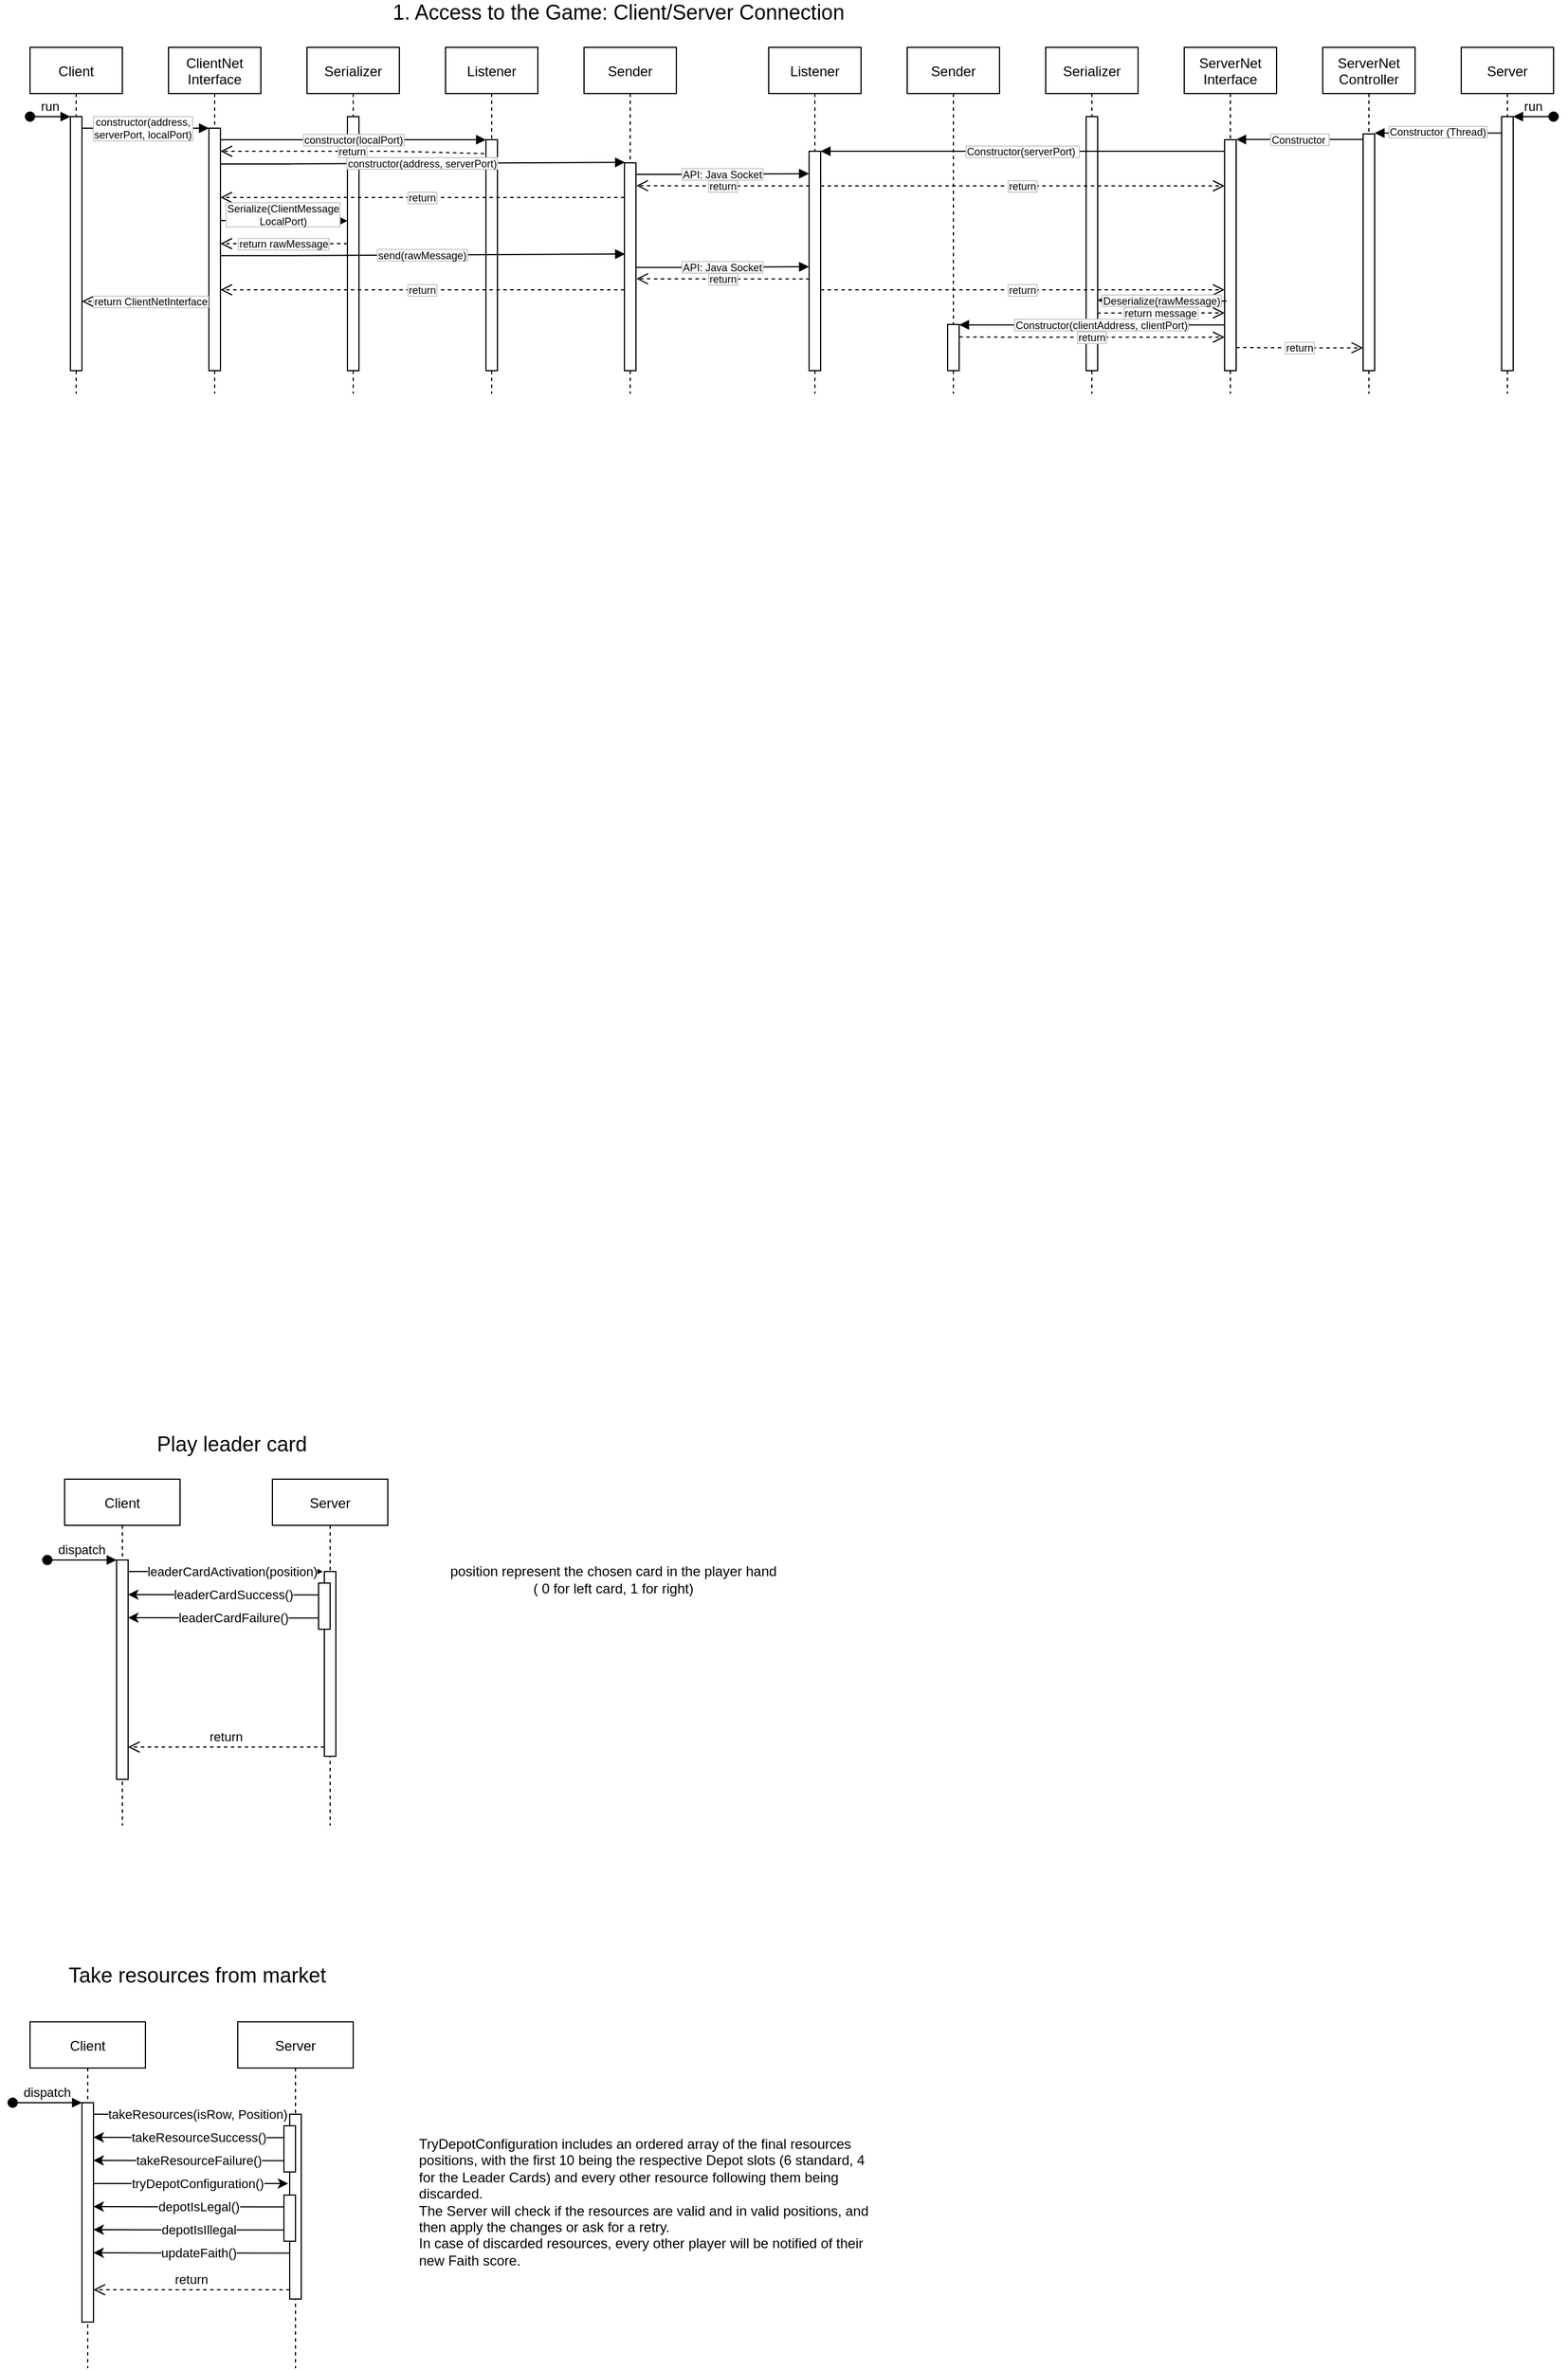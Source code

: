 <mxfile version="14.6.6" type="github">
  <diagram id="kgpKYQtTHZ0yAKxKKP6v" name="Page-1">
    <mxGraphModel dx="1402" dy="745" grid="1" gridSize="5" guides="1" tooltips="0" connect="1" arrows="0" fold="1" page="1" pageScale="1" pageWidth="1654" pageHeight="1169" background="none" math="0" shadow="0">
      <root>
        <mxCell id="0" />
        <mxCell id="1" parent="0" />
        <mxCell id="1gG3ntM72JU_8PpS5YJa-1" value="cv" style="endArrow=classic;html=1;fillColor=#FFFFFF;exitX=0;exitY=0.474;exitDx=0;exitDy=0;exitPerimeter=0;entryX=1.048;entryY=0.499;entryDx=0;entryDy=0;entryPerimeter=0;" edge="1" parent="1">
          <mxGeometry width="50" height="50" relative="1" as="geometry">
            <mxPoint x="294.52" y="1440.26" as="sourcePoint" />
            <mxPoint x="125.0" y="1440" as="targetPoint" />
          </mxGeometry>
        </mxCell>
        <mxCell id="1gG3ntM72JU_8PpS5YJa-2" value="leaderCardFailure()" style="edgeLabel;html=1;align=center;verticalAlign=middle;resizable=0;points=[];" vertex="1" connectable="0" parent="1gG3ntM72JU_8PpS5YJa-1">
          <mxGeometry x="0.276" y="1" relative="1" as="geometry">
            <mxPoint x="29.1" y="-1" as="offset" />
          </mxGeometry>
        </mxCell>
        <mxCell id="1gG3ntM72JU_8PpS5YJa-3" value="cv" style="endArrow=classic;html=1;fillColor=#FFFFFF;exitX=0;exitY=0.474;exitDx=0;exitDy=0;exitPerimeter=0;entryX=1.048;entryY=0.499;entryDx=0;entryDy=0;entryPerimeter=0;" edge="1" parent="1">
          <mxGeometry width="50" height="50" relative="1" as="geometry">
            <mxPoint x="294.52" y="1420.26" as="sourcePoint" />
            <mxPoint x="125.0" y="1420" as="targetPoint" />
          </mxGeometry>
        </mxCell>
        <mxCell id="1gG3ntM72JU_8PpS5YJa-4" value="leaderCardSuccess()" style="edgeLabel;html=1;align=center;verticalAlign=middle;resizable=0;points=[];" vertex="1" connectable="0" parent="1gG3ntM72JU_8PpS5YJa-3">
          <mxGeometry x="0.276" y="1" relative="1" as="geometry">
            <mxPoint x="29.1" y="-1" as="offset" />
          </mxGeometry>
        </mxCell>
        <mxCell id="1gG3ntM72JU_8PpS5YJa-12" value="Client" style="shape=umlLifeline;perimeter=lifelinePerimeter;container=1;collapsible=0;recursiveResize=0;shadow=0;strokeWidth=1;" vertex="1" parent="1">
          <mxGeometry x="70" y="1320" width="100" height="300" as="geometry" />
        </mxCell>
        <mxCell id="1gG3ntM72JU_8PpS5YJa-13" value="" style="points=[];perimeter=orthogonalPerimeter;shadow=0;strokeWidth=1;" vertex="1" parent="1gG3ntM72JU_8PpS5YJa-12">
          <mxGeometry x="45" y="70" width="10" height="190" as="geometry" />
        </mxCell>
        <mxCell id="1gG3ntM72JU_8PpS5YJa-14" value="dispatch" style="verticalAlign=bottom;startArrow=oval;endArrow=block;startSize=8;shadow=0;strokeWidth=1;" edge="1" parent="1gG3ntM72JU_8PpS5YJa-12" target="1gG3ntM72JU_8PpS5YJa-13">
          <mxGeometry relative="1" as="geometry">
            <mxPoint x="-15" y="70" as="sourcePoint" />
          </mxGeometry>
        </mxCell>
        <mxCell id="1gG3ntM72JU_8PpS5YJa-15" value="Server" style="shape=umlLifeline;perimeter=lifelinePerimeter;container=1;collapsible=0;recursiveResize=0;shadow=0;strokeWidth=1;" vertex="1" parent="1">
          <mxGeometry x="250" y="1320" width="100" height="300" as="geometry" />
        </mxCell>
        <mxCell id="1gG3ntM72JU_8PpS5YJa-16" value="" style="points=[];perimeter=orthogonalPerimeter;shadow=0;strokeWidth=1;" vertex="1" parent="1gG3ntM72JU_8PpS5YJa-15">
          <mxGeometry x="45" y="80" width="10" height="160" as="geometry" />
        </mxCell>
        <mxCell id="1gG3ntM72JU_8PpS5YJa-17" value="" style="points=[];perimeter=orthogonalPerimeter;shadow=0;strokeWidth=1;" vertex="1" parent="1gG3ntM72JU_8PpS5YJa-15">
          <mxGeometry x="40" y="90" width="10" height="40" as="geometry" />
        </mxCell>
        <mxCell id="1gG3ntM72JU_8PpS5YJa-18" value="return" style="verticalAlign=bottom;endArrow=open;dashed=1;endSize=8;exitX=0;exitY=0.95;shadow=0;strokeWidth=1;" edge="1" parent="1" source="1gG3ntM72JU_8PpS5YJa-16" target="1gG3ntM72JU_8PpS5YJa-13">
          <mxGeometry relative="1" as="geometry">
            <mxPoint x="225" y="1476" as="targetPoint" />
          </mxGeometry>
        </mxCell>
        <mxCell id="1gG3ntM72JU_8PpS5YJa-19" value="Client" style="shape=umlLifeline;perimeter=lifelinePerimeter;container=1;collapsible=0;recursiveResize=0;shadow=0;strokeWidth=1;" vertex="1" parent="1">
          <mxGeometry x="40" y="1790" width="100" height="300" as="geometry" />
        </mxCell>
        <mxCell id="1gG3ntM72JU_8PpS5YJa-20" value="" style="points=[];perimeter=orthogonalPerimeter;shadow=0;strokeWidth=1;" vertex="1" parent="1gG3ntM72JU_8PpS5YJa-19">
          <mxGeometry x="45" y="70" width="10" height="190" as="geometry" />
        </mxCell>
        <mxCell id="1gG3ntM72JU_8PpS5YJa-21" value="dispatch" style="verticalAlign=bottom;startArrow=oval;endArrow=block;startSize=8;shadow=0;strokeWidth=1;" edge="1" parent="1gG3ntM72JU_8PpS5YJa-19" target="1gG3ntM72JU_8PpS5YJa-20">
          <mxGeometry relative="1" as="geometry">
            <mxPoint x="-15" y="70" as="sourcePoint" />
          </mxGeometry>
        </mxCell>
        <mxCell id="1gG3ntM72JU_8PpS5YJa-22" value="Server" style="shape=umlLifeline;perimeter=lifelinePerimeter;container=1;collapsible=0;recursiveResize=0;shadow=0;strokeWidth=1;" vertex="1" parent="1">
          <mxGeometry x="220" y="1790" width="100" height="300" as="geometry" />
        </mxCell>
        <mxCell id="1gG3ntM72JU_8PpS5YJa-23" value="" style="points=[];perimeter=orthogonalPerimeter;shadow=0;strokeWidth=1;" vertex="1" parent="1gG3ntM72JU_8PpS5YJa-22">
          <mxGeometry x="45" y="80" width="10" height="160" as="geometry" />
        </mxCell>
        <mxCell id="1gG3ntM72JU_8PpS5YJa-24" value="return" style="verticalAlign=bottom;endArrow=open;dashed=1;endSize=8;exitX=0;exitY=0.95;shadow=0;strokeWidth=1;" edge="1" parent="1" source="1gG3ntM72JU_8PpS5YJa-23" target="1gG3ntM72JU_8PpS5YJa-20">
          <mxGeometry relative="1" as="geometry">
            <mxPoint x="195" y="1946" as="targetPoint" />
          </mxGeometry>
        </mxCell>
        <mxCell id="1gG3ntM72JU_8PpS5YJa-25" value="&lt;span style=&quot;font-size: 18px&quot;&gt;Take resources from market&lt;/span&gt;" style="text;html=1;strokeColor=none;fillColor=none;align=center;verticalAlign=middle;whiteSpace=wrap;" vertex="1" parent="1">
          <mxGeometry x="65" y="1740" width="240" height="20" as="geometry" />
        </mxCell>
        <mxCell id="1gG3ntM72JU_8PpS5YJa-26" value="&lt;span style=&quot;font-size: 18px&quot;&gt;Play leader card&lt;/span&gt;" style="text;html=1;strokeColor=none;fillColor=none;align=center;verticalAlign=middle;whiteSpace=wrap;" vertex="1" parent="1">
          <mxGeometry x="140" y="1280" width="150" height="20" as="geometry" />
        </mxCell>
        <mxCell id="1gG3ntM72JU_8PpS5YJa-27" value="Client" style="shape=umlLifeline;perimeter=lifelinePerimeter;container=1;collapsible=0;recursiveResize=0;shadow=0;strokeWidth=1;" vertex="1" parent="1">
          <mxGeometry x="40" y="80" width="80" height="300" as="geometry" />
        </mxCell>
        <mxCell id="1gG3ntM72JU_8PpS5YJa-28" value="" style="points=[];perimeter=orthogonalPerimeter;shadow=0;strokeWidth=1;" vertex="1" parent="1gG3ntM72JU_8PpS5YJa-27">
          <mxGeometry x="35" y="60" width="10" height="220" as="geometry" />
        </mxCell>
        <mxCell id="1gG3ntM72JU_8PpS5YJa-29" value="run" style="verticalAlign=bottom;startArrow=oval;endArrow=block;startSize=8;shadow=0;strokeWidth=1;" edge="1" parent="1gG3ntM72JU_8PpS5YJa-27" target="1gG3ntM72JU_8PpS5YJa-28">
          <mxGeometry relative="1" as="geometry">
            <mxPoint y="60" as="sourcePoint" />
          </mxGeometry>
        </mxCell>
        <mxCell id="1gG3ntM72JU_8PpS5YJa-37" value="&lt;span style=&quot;font-size: 18px&quot;&gt;1. Access to the Game: Client/Server Connection&lt;/span&gt;" style="text;html=1;strokeColor=none;fillColor=none;align=center;verticalAlign=middle;whiteSpace=wrap;" vertex="1" parent="1">
          <mxGeometry x="40" y="40" width="1020" height="20" as="geometry" />
        </mxCell>
        <mxCell id="1gG3ntM72JU_8PpS5YJa-46" value="&lt;p&gt;TryDepotConfiguration includes an ordered array of the final resources positions, with the first 10 being the respective Depot slots (6 standard, 4 for the Leader Cards) and every other resource following them being discarded.&lt;br&gt;The Server will check if the resources are valid and in valid positions, and then apply the changes or ask for a retry.&lt;br&gt;In case of discarded resources, every other player will be notified of their new Faith score.&lt;/p&gt;" style="text;whiteSpace=wrap;html=1;" vertex="1" parent="1">
          <mxGeometry x="375" y="1870" width="400" height="150" as="geometry" />
        </mxCell>
        <mxCell id="1gG3ntM72JU_8PpS5YJa-66" value="" style="endArrow=classic;html=1;fillColor=#FFFFFF;entryX=-0.135;entryY=0.211;entryDx=0;entryDy=0;entryPerimeter=0;" edge="1" parent="1">
          <mxGeometry width="50" height="50" relative="1" as="geometry">
            <mxPoint x="125" y="1400" as="sourcePoint" />
            <mxPoint x="293.65" y="1400" as="targetPoint" />
          </mxGeometry>
        </mxCell>
        <mxCell id="1gG3ntM72JU_8PpS5YJa-67" value="leaderCardActivation(position)" style="edgeLabel;html=1;align=center;verticalAlign=middle;resizable=0;points=[];" vertex="1" connectable="0" parent="1gG3ntM72JU_8PpS5YJa-66">
          <mxGeometry x="-0.366" y="2" relative="1" as="geometry">
            <mxPoint x="36.48" y="2" as="offset" />
          </mxGeometry>
        </mxCell>
        <mxCell id="1gG3ntM72JU_8PpS5YJa-68" value="cv" style="endArrow=classic;html=1;fillColor=#FFFFFF;exitX=0;exitY=0.474;exitDx=0;exitDy=0;exitPerimeter=0;entryX=1.048;entryY=0.499;entryDx=0;entryDy=0;entryPerimeter=0;" edge="1" parent="1">
          <mxGeometry width="50" height="50" relative="1" as="geometry">
            <mxPoint x="264.52" y="1910.26" as="sourcePoint" />
            <mxPoint x="95.0" y="1910" as="targetPoint" />
          </mxGeometry>
        </mxCell>
        <mxCell id="1gG3ntM72JU_8PpS5YJa-69" value="takeResourceFailure()" style="edgeLabel;html=1;align=center;verticalAlign=middle;resizable=0;points=[];" vertex="1" connectable="0" parent="1gG3ntM72JU_8PpS5YJa-68">
          <mxGeometry x="0.276" y="1" relative="1" as="geometry">
            <mxPoint x="29.1" y="-1" as="offset" />
          </mxGeometry>
        </mxCell>
        <mxCell id="1gG3ntM72JU_8PpS5YJa-70" value="cv" style="endArrow=classic;html=1;fillColor=#FFFFFF;exitX=0;exitY=0.474;exitDx=0;exitDy=0;exitPerimeter=0;entryX=1.048;entryY=0.499;entryDx=0;entryDy=0;entryPerimeter=0;" edge="1" parent="1">
          <mxGeometry width="50" height="50" relative="1" as="geometry">
            <mxPoint x="264.52" y="1890.26" as="sourcePoint" />
            <mxPoint x="95.0" y="1890" as="targetPoint" />
          </mxGeometry>
        </mxCell>
        <mxCell id="1gG3ntM72JU_8PpS5YJa-71" value="takeResourceSuccess()" style="edgeLabel;html=1;align=center;verticalAlign=middle;resizable=0;points=[];" vertex="1" connectable="0" parent="1gG3ntM72JU_8PpS5YJa-70">
          <mxGeometry x="0.276" y="1" relative="1" as="geometry">
            <mxPoint x="29.1" y="-1" as="offset" />
          </mxGeometry>
        </mxCell>
        <mxCell id="1gG3ntM72JU_8PpS5YJa-72" value="" style="points=[];perimeter=orthogonalPerimeter;shadow=0;strokeWidth=1;" vertex="1" parent="1">
          <mxGeometry x="260" y="1880" width="10" height="40" as="geometry" />
        </mxCell>
        <mxCell id="1gG3ntM72JU_8PpS5YJa-73" value="" style="endArrow=classic;html=1;fillColor=#FFFFFF;entryX=-0.135;entryY=0.211;entryDx=0;entryDy=0;entryPerimeter=0;" edge="1" parent="1">
          <mxGeometry width="50" height="50" relative="1" as="geometry">
            <mxPoint x="95" y="1870" as="sourcePoint" />
            <mxPoint x="263.65" y="1870" as="targetPoint" />
          </mxGeometry>
        </mxCell>
        <mxCell id="1gG3ntM72JU_8PpS5YJa-74" value="takeResources(isRow, Position)" style="edgeLabel;html=1;align=center;verticalAlign=middle;resizable=0;points=[];" vertex="1" connectable="0" parent="1gG3ntM72JU_8PpS5YJa-73">
          <mxGeometry x="-0.366" y="2" relative="1" as="geometry">
            <mxPoint x="36.48" y="2" as="offset" />
          </mxGeometry>
        </mxCell>
        <mxCell id="1gG3ntM72JU_8PpS5YJa-75" value="cv" style="endArrow=classic;html=1;fillColor=#FFFFFF;exitX=0;exitY=0.474;exitDx=0;exitDy=0;exitPerimeter=0;entryX=1.048;entryY=0.499;entryDx=0;entryDy=0;entryPerimeter=0;" edge="1" parent="1">
          <mxGeometry width="50" height="50" relative="1" as="geometry">
            <mxPoint x="264.52" y="1970.26" as="sourcePoint" />
            <mxPoint x="95.0" y="1970" as="targetPoint" />
          </mxGeometry>
        </mxCell>
        <mxCell id="1gG3ntM72JU_8PpS5YJa-76" value="depotIsIllegal" style="edgeLabel;html=1;align=center;verticalAlign=middle;resizable=0;points=[];" vertex="1" connectable="0" parent="1gG3ntM72JU_8PpS5YJa-75">
          <mxGeometry x="0.276" y="1" relative="1" as="geometry">
            <mxPoint x="29.1" y="-1" as="offset" />
          </mxGeometry>
        </mxCell>
        <mxCell id="1gG3ntM72JU_8PpS5YJa-77" value="cv" style="endArrow=classic;html=1;fillColor=#FFFFFF;exitX=0;exitY=0.474;exitDx=0;exitDy=0;exitPerimeter=0;entryX=1.048;entryY=0.499;entryDx=0;entryDy=0;entryPerimeter=0;" edge="1" parent="1">
          <mxGeometry width="50" height="50" relative="1" as="geometry">
            <mxPoint x="264.52" y="1950.26" as="sourcePoint" />
            <mxPoint x="95.0" y="1950" as="targetPoint" />
          </mxGeometry>
        </mxCell>
        <mxCell id="1gG3ntM72JU_8PpS5YJa-78" value="depotIsLegal()" style="edgeLabel;html=1;align=center;verticalAlign=middle;resizable=0;points=[];" vertex="1" connectable="0" parent="1gG3ntM72JU_8PpS5YJa-77">
          <mxGeometry x="0.276" y="1" relative="1" as="geometry">
            <mxPoint x="29.1" y="-1" as="offset" />
          </mxGeometry>
        </mxCell>
        <mxCell id="1gG3ntM72JU_8PpS5YJa-79" value="" style="points=[];perimeter=orthogonalPerimeter;shadow=0;strokeWidth=1;" vertex="1" parent="1">
          <mxGeometry x="260" y="1940" width="10" height="40" as="geometry" />
        </mxCell>
        <mxCell id="1gG3ntM72JU_8PpS5YJa-80" value="" style="endArrow=classic;html=1;fillColor=#FFFFFF;entryX=-0.135;entryY=0.211;entryDx=0;entryDy=0;entryPerimeter=0;" edge="1" parent="1">
          <mxGeometry width="50" height="50" relative="1" as="geometry">
            <mxPoint x="95" y="1930" as="sourcePoint" />
            <mxPoint x="263.65" y="1930" as="targetPoint" />
          </mxGeometry>
        </mxCell>
        <mxCell id="1gG3ntM72JU_8PpS5YJa-81" value="tryDepotConfiguration()" style="edgeLabel;html=1;align=center;verticalAlign=middle;resizable=0;points=[];" vertex="1" connectable="0" parent="1gG3ntM72JU_8PpS5YJa-80">
          <mxGeometry x="-0.366" y="2" relative="1" as="geometry">
            <mxPoint x="36.48" y="2" as="offset" />
          </mxGeometry>
        </mxCell>
        <mxCell id="1gG3ntM72JU_8PpS5YJa-82" value="cv" style="endArrow=classic;html=1;fillColor=#FFFFFF;exitX=0;exitY=0.474;exitDx=0;exitDy=0;exitPerimeter=0;entryX=1.048;entryY=0.499;entryDx=0;entryDy=0;entryPerimeter=0;" edge="1" parent="1">
          <mxGeometry width="50" height="50" relative="1" as="geometry">
            <mxPoint x="264.52" y="1990.26" as="sourcePoint" />
            <mxPoint x="95.0" y="1990" as="targetPoint" />
          </mxGeometry>
        </mxCell>
        <mxCell id="1gG3ntM72JU_8PpS5YJa-83" value="updateFaith()" style="edgeLabel;html=1;align=center;verticalAlign=middle;resizable=0;points=[];" vertex="1" connectable="0" parent="1gG3ntM72JU_8PpS5YJa-82">
          <mxGeometry x="0.276" y="1" relative="1" as="geometry">
            <mxPoint x="29.1" y="-1" as="offset" />
          </mxGeometry>
        </mxCell>
        <mxCell id="1gG3ntM72JU_8PpS5YJa-84" value="position represent the chosen card in the player hand&lt;br&gt;( 0 for left card, 1 for right)" style="text;html=1;align=center;verticalAlign=left;resizable=0;points=[];autosize=1;strokeColor=none;" vertex="1" parent="1">
          <mxGeometry x="395" y="1385" width="300" height="30" as="geometry" />
        </mxCell>
        <mxCell id="1gG3ntM72JU_8PpS5YJa-85" value="ClientNet&#xa;Interface" style="shape=umlLifeline;perimeter=lifelinePerimeter;container=1;collapsible=0;recursiveResize=0;shadow=0;strokeWidth=1;" vertex="1" parent="1">
          <mxGeometry x="160" y="80" width="80" height="300" as="geometry" />
        </mxCell>
        <mxCell id="1gG3ntM72JU_8PpS5YJa-86" value="" style="points=[];perimeter=orthogonalPerimeter;shadow=0;strokeWidth=1;" vertex="1" parent="1gG3ntM72JU_8PpS5YJa-85">
          <mxGeometry x="35" y="70" width="10" height="210" as="geometry" />
        </mxCell>
        <mxCell id="1gG3ntM72JU_8PpS5YJa-88" value="constructor(address, &#xa;serverPort, localPort)" style="verticalAlign=middle;endArrow=block;shadow=0;strokeWidth=1;labelBorderColor=#CCCCCC;fontSize=9;" edge="1" parent="1" source="1gG3ntM72JU_8PpS5YJa-28">
          <mxGeometry x="-0.039" relative="1" as="geometry">
            <mxPoint x="130" y="230" as="sourcePoint" />
            <mxPoint x="195" y="150" as="targetPoint" />
            <Array as="points">
              <mxPoint x="140" y="150" />
            </Array>
            <mxPoint as="offset" />
          </mxGeometry>
        </mxCell>
        <mxCell id="1gG3ntM72JU_8PpS5YJa-90" value="Serializer" style="shape=umlLifeline;perimeter=lifelinePerimeter;container=1;collapsible=0;recursiveResize=0;shadow=0;strokeWidth=1;" vertex="1" parent="1">
          <mxGeometry x="280" y="80" width="80" height="300" as="geometry" />
        </mxCell>
        <mxCell id="1gG3ntM72JU_8PpS5YJa-91" value="" style="points=[];perimeter=orthogonalPerimeter;shadow=0;strokeWidth=1;" vertex="1" parent="1gG3ntM72JU_8PpS5YJa-90">
          <mxGeometry x="35" y="60" width="10" height="220" as="geometry" />
        </mxCell>
        <mxCell id="1gG3ntM72JU_8PpS5YJa-92" value="Listener" style="shape=umlLifeline;perimeter=lifelinePerimeter;container=1;collapsible=0;recursiveResize=0;shadow=0;strokeWidth=1;" vertex="1" parent="1">
          <mxGeometry x="400" y="80" width="80" height="300" as="geometry" />
        </mxCell>
        <mxCell id="1gG3ntM72JU_8PpS5YJa-93" value="" style="points=[];perimeter=orthogonalPerimeter;shadow=0;strokeWidth=1;" vertex="1" parent="1gG3ntM72JU_8PpS5YJa-92">
          <mxGeometry x="35" y="80" width="10" height="200" as="geometry" />
        </mxCell>
        <mxCell id="1gG3ntM72JU_8PpS5YJa-94" value="Sender" style="shape=umlLifeline;perimeter=lifelinePerimeter;container=1;collapsible=0;recursiveResize=0;shadow=0;strokeWidth=1;" vertex="1" parent="1">
          <mxGeometry x="520" y="80" width="80" height="300" as="geometry" />
        </mxCell>
        <mxCell id="1gG3ntM72JU_8PpS5YJa-95" value="" style="points=[];perimeter=orthogonalPerimeter;shadow=0;strokeWidth=1;" vertex="1" parent="1gG3ntM72JU_8PpS5YJa-94">
          <mxGeometry x="35" y="100" width="10" height="180" as="geometry" />
        </mxCell>
        <mxCell id="1gG3ntM72JU_8PpS5YJa-96" value="Listener" style="shape=umlLifeline;perimeter=lifelinePerimeter;container=1;collapsible=0;recursiveResize=0;shadow=0;strokeWidth=1;" vertex="1" parent="1">
          <mxGeometry x="680" y="80" width="80" height="300" as="geometry" />
        </mxCell>
        <mxCell id="1gG3ntM72JU_8PpS5YJa-97" value="" style="points=[];perimeter=orthogonalPerimeter;shadow=0;strokeWidth=1;" vertex="1" parent="1gG3ntM72JU_8PpS5YJa-96">
          <mxGeometry x="35" y="90" width="10" height="190" as="geometry" />
        </mxCell>
        <mxCell id="1gG3ntM72JU_8PpS5YJa-98" value="Sender" style="shape=umlLifeline;perimeter=lifelinePerimeter;container=1;collapsible=0;recursiveResize=0;shadow=0;strokeWidth=1;" vertex="1" parent="1">
          <mxGeometry x="800" y="80" width="80" height="300" as="geometry" />
        </mxCell>
        <mxCell id="1gG3ntM72JU_8PpS5YJa-99" value="" style="points=[];perimeter=orthogonalPerimeter;shadow=0;strokeWidth=1;" vertex="1" parent="1gG3ntM72JU_8PpS5YJa-98">
          <mxGeometry x="35" y="240" width="10" height="40" as="geometry" />
        </mxCell>
        <mxCell id="1gG3ntM72JU_8PpS5YJa-100" value="Serializer" style="shape=umlLifeline;perimeter=lifelinePerimeter;container=1;collapsible=0;recursiveResize=0;shadow=0;strokeWidth=1;" vertex="1" parent="1">
          <mxGeometry x="920" y="80" width="80" height="300" as="geometry" />
        </mxCell>
        <mxCell id="1gG3ntM72JU_8PpS5YJa-101" value="" style="points=[];perimeter=orthogonalPerimeter;shadow=0;strokeWidth=1;" vertex="1" parent="1gG3ntM72JU_8PpS5YJa-100">
          <mxGeometry x="35" y="60" width="10" height="220" as="geometry" />
        </mxCell>
        <mxCell id="1gG3ntM72JU_8PpS5YJa-102" value="ServerNet&#xa;Interface" style="shape=umlLifeline;perimeter=lifelinePerimeter;container=1;collapsible=0;recursiveResize=0;shadow=0;strokeWidth=1;labelBackgroundColor=#ffffff;" vertex="1" parent="1">
          <mxGeometry x="1040" y="80" width="80" height="300" as="geometry" />
        </mxCell>
        <mxCell id="1gG3ntM72JU_8PpS5YJa-103" value="" style="points=[];perimeter=orthogonalPerimeter;shadow=0;strokeWidth=1;labelBackgroundColor=#ffffff;labelBorderColor=none;rounded=0;glass=0;fillColor=#FFFFFF;" vertex="1" parent="1gG3ntM72JU_8PpS5YJa-102">
          <mxGeometry x="35" y="80" width="10" height="200" as="geometry" />
        </mxCell>
        <mxCell id="1gG3ntM72JU_8PpS5YJa-104" value="ServerNet&#xa;Controller" style="shape=umlLifeline;perimeter=lifelinePerimeter;container=1;collapsible=0;recursiveResize=0;shadow=0;strokeWidth=1;" vertex="1" parent="1">
          <mxGeometry x="1160" y="80" width="80" height="300" as="geometry" />
        </mxCell>
        <mxCell id="1gG3ntM72JU_8PpS5YJa-105" value="" style="points=[];perimeter=orthogonalPerimeter;shadow=0;strokeWidth=1;" vertex="1" parent="1gG3ntM72JU_8PpS5YJa-104">
          <mxGeometry x="35" y="75" width="10" height="205" as="geometry" />
        </mxCell>
        <mxCell id="1gG3ntM72JU_8PpS5YJa-106" value="Server" style="shape=umlLifeline;perimeter=lifelinePerimeter;container=1;collapsible=0;recursiveResize=0;shadow=0;strokeWidth=1;" vertex="1" parent="1">
          <mxGeometry x="1280" y="80" width="80" height="300" as="geometry" />
        </mxCell>
        <mxCell id="1gG3ntM72JU_8PpS5YJa-107" value="" style="points=[];perimeter=orthogonalPerimeter;shadow=0;strokeWidth=1;" vertex="1" parent="1gG3ntM72JU_8PpS5YJa-106">
          <mxGeometry x="35" y="60" width="10" height="220" as="geometry" />
        </mxCell>
        <mxCell id="1gG3ntM72JU_8PpS5YJa-109" value="constructor(localPort)" style="verticalAlign=middle;endArrow=block;shadow=0;strokeWidth=1;labelBorderColor=#CCCCCC;fontSize=9;" edge="1" parent="1">
          <mxGeometry relative="1" as="geometry">
            <mxPoint x="205.5" y="160" as="sourcePoint" />
            <mxPoint x="435" y="160" as="targetPoint" />
            <Array as="points">
              <mxPoint x="261" y="160" />
            </Array>
          </mxGeometry>
        </mxCell>
        <mxCell id="1gG3ntM72JU_8PpS5YJa-111" value="return" style="verticalAlign=middle;endArrow=open;dashed=1;endSize=8;shadow=0;strokeWidth=1;sketch=0;align=center;labelBorderColor=#CCCCCC;fontSize=9;exitX=-0.16;exitY=0.06;exitDx=0;exitDy=0;exitPerimeter=0;" edge="1" parent="1" source="1gG3ntM72JU_8PpS5YJa-93">
          <mxGeometry x="0.0" relative="1" as="geometry">
            <mxPoint x="205.05" y="170" as="targetPoint" />
            <mxPoint x="415" y="170" as="sourcePoint" />
            <Array as="points">
              <mxPoint x="354.95" y="170" />
              <mxPoint x="264.95" y="170" />
            </Array>
            <mxPoint as="offset" />
          </mxGeometry>
        </mxCell>
        <mxCell id="1gG3ntM72JU_8PpS5YJa-112" value="constructor(address, serverPort)" style="verticalAlign=middle;endArrow=block;shadow=0;strokeWidth=1;labelBorderColor=#CCCCCC;fontSize=9;entryX=0.048;entryY=0.243;entryDx=0;entryDy=0;entryPerimeter=0;" edge="1" parent="1">
          <mxGeometry relative="1" as="geometry">
            <mxPoint x="205" y="181" as="sourcePoint" />
            <mxPoint x="555.48" y="179.6" as="targetPoint" />
            <Array as="points">
              <mxPoint x="253.5" y="181" />
            </Array>
          </mxGeometry>
        </mxCell>
        <mxCell id="1gG3ntM72JU_8PpS5YJa-113" value="API: Java Socket" style="verticalAlign=middle;endArrow=block;shadow=0;strokeWidth=1;labelBorderColor=#CCCCCC;fontSize=9;entryX=-0.014;entryY=0.302;entryDx=0;entryDy=0;entryPerimeter=0;" edge="1" parent="1">
          <mxGeometry relative="1" as="geometry">
            <mxPoint x="565" y="190" as="sourcePoint" />
            <mxPoint x="714.86" y="189.4" as="targetPoint" />
            <Array as="points">
              <mxPoint x="613.5" y="190" />
            </Array>
          </mxGeometry>
        </mxCell>
        <mxCell id="1gG3ntM72JU_8PpS5YJa-114" value="return" style="verticalAlign=middle;endArrow=open;dashed=1;endSize=8;shadow=0;strokeWidth=1;sketch=0;align=center;labelBorderColor=#CCCCCC;fontSize=9;exitX=0.053;exitY=0.2;exitDx=0;exitDy=0;exitPerimeter=0;entryX=1.04;entryY=0.349;entryDx=0;entryDy=0;entryPerimeter=0;" edge="1" parent="1">
          <mxGeometry x="0.0" relative="1" as="geometry">
            <mxPoint x="565.4" y="199.8" as="targetPoint" />
            <mxPoint x="715.48" y="200" as="sourcePoint" />
            <Array as="points">
              <mxPoint x="634.9" y="200" />
            </Array>
            <mxPoint as="offset" />
          </mxGeometry>
        </mxCell>
        <mxCell id="1gG3ntM72JU_8PpS5YJa-115" value="return" style="verticalAlign=middle;endArrow=open;dashed=1;endSize=8;shadow=0;strokeWidth=1;sketch=0;align=center;labelBorderColor=#CCCCCC;fontSize=9;" edge="1" parent="1" target="1gG3ntM72JU_8PpS5YJa-103">
          <mxGeometry x="0.0" relative="1" as="geometry">
            <mxPoint x="1050" y="200" as="targetPoint" />
            <mxPoint x="725" y="200" as="sourcePoint" />
            <Array as="points">
              <mxPoint x="780" y="200" />
            </Array>
            <mxPoint as="offset" />
          </mxGeometry>
        </mxCell>
        <mxCell id="1gG3ntM72JU_8PpS5YJa-116" value="run" style="verticalAlign=bottom;startArrow=oval;endArrow=block;startSize=8;shadow=0;strokeWidth=1;" edge="1" parent="1" target="1gG3ntM72JU_8PpS5YJa-107">
          <mxGeometry relative="1" as="geometry">
            <mxPoint x="1360" y="140" as="sourcePoint" />
            <mxPoint x="1360" y="140" as="targetPoint" />
          </mxGeometry>
        </mxCell>
        <mxCell id="1gG3ntM72JU_8PpS5YJa-118" value="Constructor (Thread)" style="verticalAlign=middle;endArrow=block;shadow=0;strokeWidth=1;labelBorderColor=#CCCCCC;fontSize=9;exitX=-0.014;exitY=0.812;exitDx=0;exitDy=0;exitPerimeter=0;" edge="1" parent="1">
          <mxGeometry x="-0.002" y="-1" relative="1" as="geometry">
            <mxPoint x="1314.86" y="154.24" as="sourcePoint" />
            <mxPoint x="1205" y="154.24" as="targetPoint" />
            <Array as="points" />
            <mxPoint as="offset" />
          </mxGeometry>
        </mxCell>
        <mxCell id="1gG3ntM72JU_8PpS5YJa-119" value="Constructor " style="verticalAlign=middle;endArrow=block;shadow=0;strokeWidth=1;labelBorderColor=#CCCCCC;fontSize=9;exitX=-0.162;exitY=0.154;exitDx=0;exitDy=0;exitPerimeter=0;" edge="1" parent="1">
          <mxGeometry relative="1" as="geometry">
            <mxPoint x="1195.38" y="159.8" as="sourcePoint" />
            <mxPoint x="1085" y="159.8" as="targetPoint" />
            <Array as="points" />
          </mxGeometry>
        </mxCell>
        <mxCell id="1gG3ntM72JU_8PpS5YJa-120" value="Constructor(serverPort) " style="verticalAlign=middle;endArrow=block;shadow=0;strokeWidth=1;labelBorderColor=#CCCCCC;fontSize=9;" edge="1" parent="1" source="1gG3ntM72JU_8PpS5YJa-103">
          <mxGeometry relative="1" as="geometry">
            <mxPoint x="1070" y="169" as="sourcePoint" />
            <mxPoint x="725" y="170" as="targetPoint" />
            <Array as="points" />
          </mxGeometry>
        </mxCell>
        <mxCell id="1gG3ntM72JU_8PpS5YJa-121" value="return" style="verticalAlign=middle;endArrow=open;dashed=1;endSize=8;shadow=0;strokeWidth=1;sketch=0;align=center;labelBorderColor=#CCCCCC;fontSize=9;" edge="1" parent="1" source="1gG3ntM72JU_8PpS5YJa-95" target="1gG3ntM72JU_8PpS5YJa-86">
          <mxGeometry x="0.0" relative="1" as="geometry">
            <mxPoint x="230" y="209" as="targetPoint" />
            <mxPoint x="540" y="210" as="sourcePoint" />
            <Array as="points">
              <mxPoint x="479.5" y="210" />
            </Array>
            <mxPoint as="offset" />
          </mxGeometry>
        </mxCell>
        <mxCell id="1gG3ntM72JU_8PpS5YJa-123" value="Serialize(ClientMessage&#xa;LocalPort)&#xa;" style="verticalAlign=middle;endArrow=block;shadow=0;strokeWidth=1;labelBorderColor=#CCCCCC;fontSize=9;" edge="1" parent="1">
          <mxGeometry x="-0.006" relative="1" as="geometry">
            <mxPoint x="205" y="230" as="sourcePoint" />
            <mxPoint x="315" y="230.3" as="targetPoint" />
            <Array as="points">
              <mxPoint x="259.64" y="230.3" />
            </Array>
            <mxPoint as="offset" />
          </mxGeometry>
        </mxCell>
        <mxCell id="1gG3ntM72JU_8PpS5YJa-124" value="return rawMessage" style="verticalAlign=middle;endArrow=open;dashed=1;endSize=8;shadow=0;strokeWidth=1;sketch=0;align=center;labelBorderColor=#CCCCCC;fontSize=9;" edge="1" parent="1" source="1gG3ntM72JU_8PpS5YJa-91" target="1gG3ntM72JU_8PpS5YJa-86">
          <mxGeometry x="0.0" relative="1" as="geometry">
            <mxPoint x="230" y="250" as="targetPoint" />
            <mxPoint x="310" y="250" as="sourcePoint" />
            <Array as="points">
              <mxPoint x="290" y="250" />
            </Array>
            <mxPoint as="offset" />
          </mxGeometry>
        </mxCell>
        <mxCell id="1gG3ntM72JU_8PpS5YJa-125" value="send(rawMessage)" style="verticalAlign=middle;endArrow=block;shadow=0;strokeWidth=1;labelBorderColor=#CCCCCC;fontSize=9;entryX=0.048;entryY=0.243;entryDx=0;entryDy=0;entryPerimeter=0;" edge="1" parent="1">
          <mxGeometry relative="1" as="geometry">
            <mxPoint x="205" y="260.4" as="sourcePoint" />
            <mxPoint x="555.48" y="259.0" as="targetPoint" />
            <Array as="points">
              <mxPoint x="253.5" y="260.4" />
            </Array>
          </mxGeometry>
        </mxCell>
        <mxCell id="1gG3ntM72JU_8PpS5YJa-126" value="API: Java Socket" style="verticalAlign=middle;endArrow=block;shadow=0;strokeWidth=1;labelBorderColor=#CCCCCC;fontSize=9;entryX=-0.014;entryY=0.302;entryDx=0;entryDy=0;entryPerimeter=0;" edge="1" parent="1">
          <mxGeometry relative="1" as="geometry">
            <mxPoint x="565" y="270.6" as="sourcePoint" />
            <mxPoint x="714.86" y="270.0" as="targetPoint" />
            <Array as="points">
              <mxPoint x="613.5" y="270.6" />
            </Array>
          </mxGeometry>
        </mxCell>
        <mxCell id="1gG3ntM72JU_8PpS5YJa-127" value="return" style="verticalAlign=middle;endArrow=open;dashed=1;endSize=8;shadow=0;strokeWidth=1;sketch=0;align=center;labelBorderColor=#CCCCCC;fontSize=9;exitX=0.053;exitY=0.2;exitDx=0;exitDy=0;exitPerimeter=0;entryX=1.04;entryY=0.349;entryDx=0;entryDy=0;entryPerimeter=0;" edge="1" parent="1">
          <mxGeometry x="0.0" relative="1" as="geometry">
            <mxPoint x="565.4" y="280.4" as="targetPoint" />
            <mxPoint x="715.48" y="280.6" as="sourcePoint" />
            <Array as="points">
              <mxPoint x="634.9" y="280.6" />
            </Array>
            <mxPoint as="offset" />
          </mxGeometry>
        </mxCell>
        <mxCell id="1gG3ntM72JU_8PpS5YJa-129" value="return" style="verticalAlign=middle;endArrow=open;dashed=1;endSize=8;shadow=0;strokeWidth=1;sketch=0;align=center;labelBorderColor=#CCCCCC;fontSize=9;" edge="1" parent="1">
          <mxGeometry x="0.0" relative="1" as="geometry">
            <mxPoint x="1075" y="290" as="targetPoint" />
            <mxPoint x="725.0" y="290" as="sourcePoint" />
            <Array as="points">
              <mxPoint x="780" y="290" />
            </Array>
            <mxPoint as="offset" />
          </mxGeometry>
        </mxCell>
        <mxCell id="1gG3ntM72JU_8PpS5YJa-130" value="Deserialize(rawMessage)" style="verticalAlign=middle;endArrow=block;shadow=0;strokeWidth=1;labelBorderColor=#CCCCCC;fontSize=9;exitX=-0.162;exitY=0.154;exitDx=0;exitDy=0;exitPerimeter=0;entryX=0.879;entryY=0.15;entryDx=0;entryDy=0;entryPerimeter=0;" edge="1" parent="1">
          <mxGeometry relative="1" as="geometry">
            <mxPoint x="1076.59" y="299.8" as="sourcePoint" />
            <mxPoint x="965" y="299" as="targetPoint" />
            <Array as="points" />
          </mxGeometry>
        </mxCell>
        <mxCell id="1gG3ntM72JU_8PpS5YJa-131" value="return message" style="verticalAlign=middle;endArrow=open;dashed=1;endSize=8;shadow=0;strokeWidth=1;sketch=0;align=center;labelBorderColor=#CCCCCC;fontSize=9;exitX=0.978;exitY=0.901;exitDx=0;exitDy=0;exitPerimeter=0;" edge="1" parent="1">
          <mxGeometry x="0.0" relative="1" as="geometry">
            <mxPoint x="1075" y="310" as="targetPoint" />
            <mxPoint x="964.78" y="310.2" as="sourcePoint" />
            <Array as="points">
              <mxPoint x="1000" y="310" />
            </Array>
            <mxPoint as="offset" />
          </mxGeometry>
        </mxCell>
        <mxCell id="1gG3ntM72JU_8PpS5YJa-132" value="Constructor(clientAddress, clientPort)" style="verticalAlign=middle;endArrow=block;shadow=0;strokeWidth=1;labelBorderColor=#CCCCCC;fontSize=9;exitX=0;exitY=0.793;exitDx=0;exitDy=0;exitPerimeter=0;" edge="1" parent="1">
          <mxGeometry x="-0.075" relative="1" as="geometry">
            <mxPoint x="1075" y="320.355" as="sourcePoint" />
            <mxPoint x="845" y="320.355" as="targetPoint" />
            <Array as="points" />
            <mxPoint as="offset" />
          </mxGeometry>
        </mxCell>
        <mxCell id="1gG3ntM72JU_8PpS5YJa-133" value="return" style="verticalAlign=middle;endArrow=open;dashed=1;endSize=8;shadow=0;strokeWidth=1;sketch=0;align=center;labelBorderColor=#CCCCCC;fontSize=9;exitX=1.019;exitY=0.555;exitDx=0;exitDy=0;exitPerimeter=0;" edge="1" parent="1">
          <mxGeometry x="0.0" relative="1" as="geometry">
            <mxPoint x="1075" y="331" as="targetPoint" />
            <mxPoint x="845.19" y="330.8" as="sourcePoint" />
            <Array as="points">
              <mxPoint x="895" y="331" />
            </Array>
            <mxPoint as="offset" />
          </mxGeometry>
        </mxCell>
        <mxCell id="1gG3ntM72JU_8PpS5YJa-134" value="return" style="verticalAlign=middle;endArrow=open;dashed=1;endSize=8;shadow=0;strokeWidth=1;sketch=0;align=center;labelBorderColor=#CCCCCC;fontSize=9;exitX=1.019;exitY=0.555;exitDx=0;exitDy=0;exitPerimeter=0;" edge="1" parent="1" target="1gG3ntM72JU_8PpS5YJa-105">
          <mxGeometry x="0.0" relative="1" as="geometry">
            <mxPoint x="1180" y="340" as="targetPoint" />
            <mxPoint x="1085.09" y="340.0" as="sourcePoint" />
            <Array as="points">
              <mxPoint x="1134.9" y="340.2" />
            </Array>
            <mxPoint as="offset" />
          </mxGeometry>
        </mxCell>
        <mxCell id="1gG3ntM72JU_8PpS5YJa-135" value="return" style="verticalAlign=middle;endArrow=open;dashed=1;endSize=8;shadow=0;strokeWidth=1;sketch=0;align=center;labelBorderColor=#CCCCCC;fontSize=9;" edge="1" parent="1">
          <mxGeometry x="0.0" relative="1" as="geometry">
            <mxPoint x="205" y="290" as="targetPoint" />
            <mxPoint x="555" y="290" as="sourcePoint" />
            <Array as="points">
              <mxPoint x="479.5" y="290" />
            </Array>
            <mxPoint as="offset" />
          </mxGeometry>
        </mxCell>
        <mxCell id="1gG3ntM72JU_8PpS5YJa-136" value="return ClientNetInterface" style="verticalAlign=middle;endArrow=open;dashed=1;endSize=8;shadow=0;strokeWidth=1;sketch=0;align=center;labelBorderColor=#CCCCCC;fontSize=9;exitX=0.039;exitY=0.601;exitDx=0;exitDy=0;exitPerimeter=0;" edge="1" parent="1">
          <mxGeometry x="-0.087" relative="1" as="geometry">
            <mxPoint x="85" y="300" as="targetPoint" />
            <mxPoint x="195.39" y="300.2" as="sourcePoint" />
            <Array as="points" />
            <mxPoint as="offset" />
          </mxGeometry>
        </mxCell>
      </root>
    </mxGraphModel>
  </diagram>
</mxfile>
